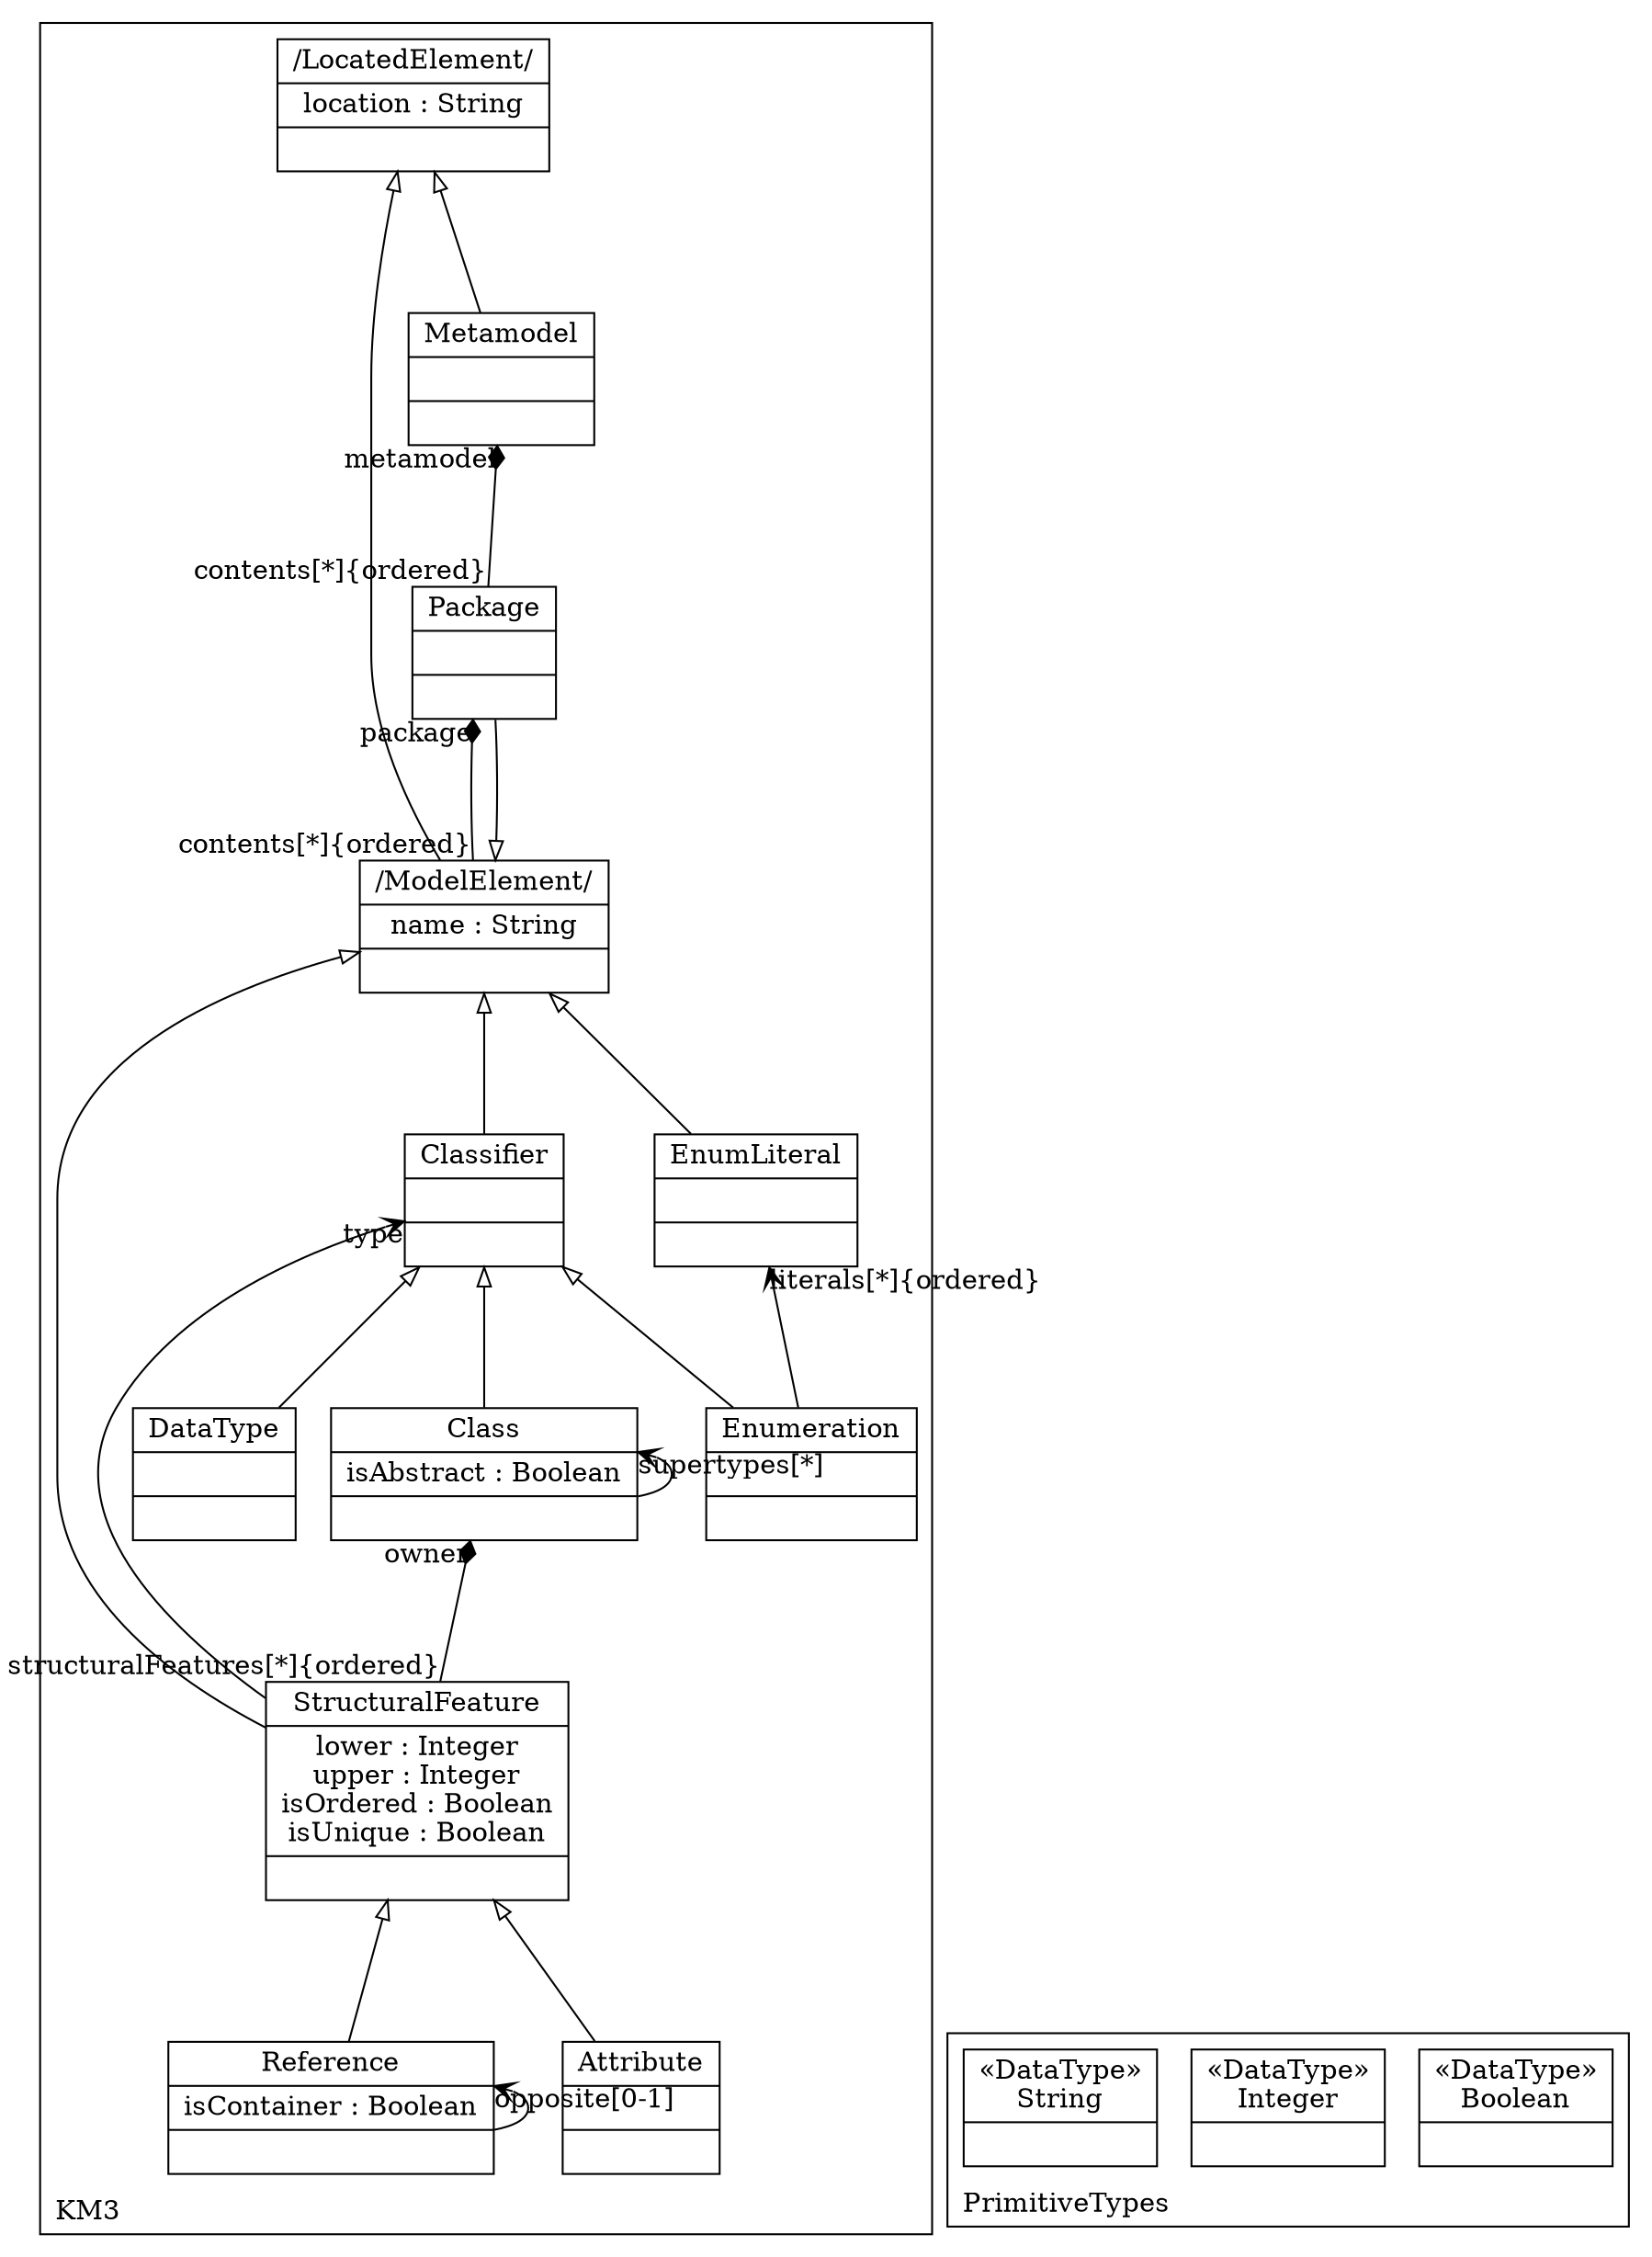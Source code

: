 digraph "KM3 Model in DOT" {
graph[rankdir=BT,labeljust=l,labelloc=t,nodeSep=0.75,compound=true];
 subgraph "cluster_KM3"{
labelloc=t
color=black
label=KM3
 node[shape=record];
LocatedElement[label="{/LocatedElement/|location : String| }"]
;
 node[shape=record];
ModelElement[label="{/ModelElement/|name : String| }"]
 ModelElement->Package[arrowhead=diamond,arrowtail=none,headlabel="package",taillabel="contents[*]{ordered}",group=Package,minlen=2,constraint=true,]
 ModelElement->LocatedElement[arrowhead=onormal,group=LocatedElement,minlen=2,constraint=true,]
;
 node[shape=record];
Classifier[label="{Classifier| | }"]
 Classifier->ModelElement[arrowhead=onormal,group=ModelElement,minlen=2,constraint=true,]
;
 node[shape=record];
DataType[label="{DataType| | }"]
 DataType->Classifier[arrowhead=onormal,group=Classifier,minlen=2,constraint=true,]
;
 node[shape=record];
Enumeration[label="{Enumeration| | }"]
 Enumeration->EnumLiteral[arrowhead=vee,arrowtail=diamond,headlabel="literals[*]{ordered}",group=EnumLiteral,minlen=2,constraint=true,]
 Enumeration->Classifier[arrowhead=onormal,group=Classifier,minlen=2,constraint=true,]
;
 node[shape=record];
EnumLiteral[label="{EnumLiteral| | }"]
 EnumLiteral->ModelElement[arrowhead=onormal,group=ModelElement,minlen=2,constraint=true,]
;
 node[shape=record];
Class[label="{Class|isAbstract : Boolean| }"]
 Class->Class[arrowhead=vee,arrowtail=none,headlabel="supertypes[*]",group=Class,minlen=2,constraint=false,]
 Class->Classifier[arrowhead=onormal,group=Classifier,minlen=2,constraint=true,]
;
 node[shape=record];
StructuralFeature[label="{StructuralFeature|lower : Integer\nupper : Integer\nisOrdered : Boolean\nisUnique : Boolean| }"]
 StructuralFeature->Class[arrowhead=diamond,arrowtail=none,headlabel="owner",taillabel="structuralFeatures[*]{ordered}",group=Class,minlen=2,constraint=true,]
 StructuralFeature->Classifier[arrowhead=vee,arrowtail=none,headlabel="type",group=Classifier,minlen=2,constraint=false,]
 StructuralFeature->ModelElement[arrowhead=onormal,group=ModelElement,minlen=2,constraint=true,]
;
 node[shape=record];
Attribute[label="{Attribute| | }"]
 Attribute->StructuralFeature[arrowhead=onormal,group=StructuralFeature,minlen=2,constraint=true,]
;
 node[shape=record];
Reference[label="{Reference|isContainer : Boolean| }"]
 Reference->Reference[arrowhead=vee,arrowtail=none,headlabel="opposite[0-1]",group=Reference,minlen=2,constraint=false,]
 Reference->StructuralFeature[arrowhead=onormal,group=StructuralFeature,minlen=2,constraint=true,]
;
 node[shape=record];
Package[label="{Package| | }"]
 Package->Metamodel[arrowhead=diamond,arrowtail=none,headlabel="metamodel",taillabel="contents[*]{ordered}",group=Metamodel,minlen=2,constraint=true,]
 Package->ModelElement[arrowhead=onormal,group=ModelElement,minlen=2,constraint=true,]
;
 node[shape=record];
Metamodel[label="{Metamodel| | }"]
 Metamodel->LocatedElement[arrowhead=onormal,group=LocatedElement,minlen=2,constraint=true,]
;

} subgraph "cluster_PrimitiveTypes"{
labelloc=t
color=black
label=PrimitiveTypes
 node[shape=record];
Boolean[label="{&#171;DataType&#187;\nBoolean|}"]
;
 node[shape=record];
Integer[label="{&#171;DataType&#187;\nInteger|}"]
;
 node[shape=record];
String[label="{&#171;DataType&#187;\nString|}"]
;

}
}